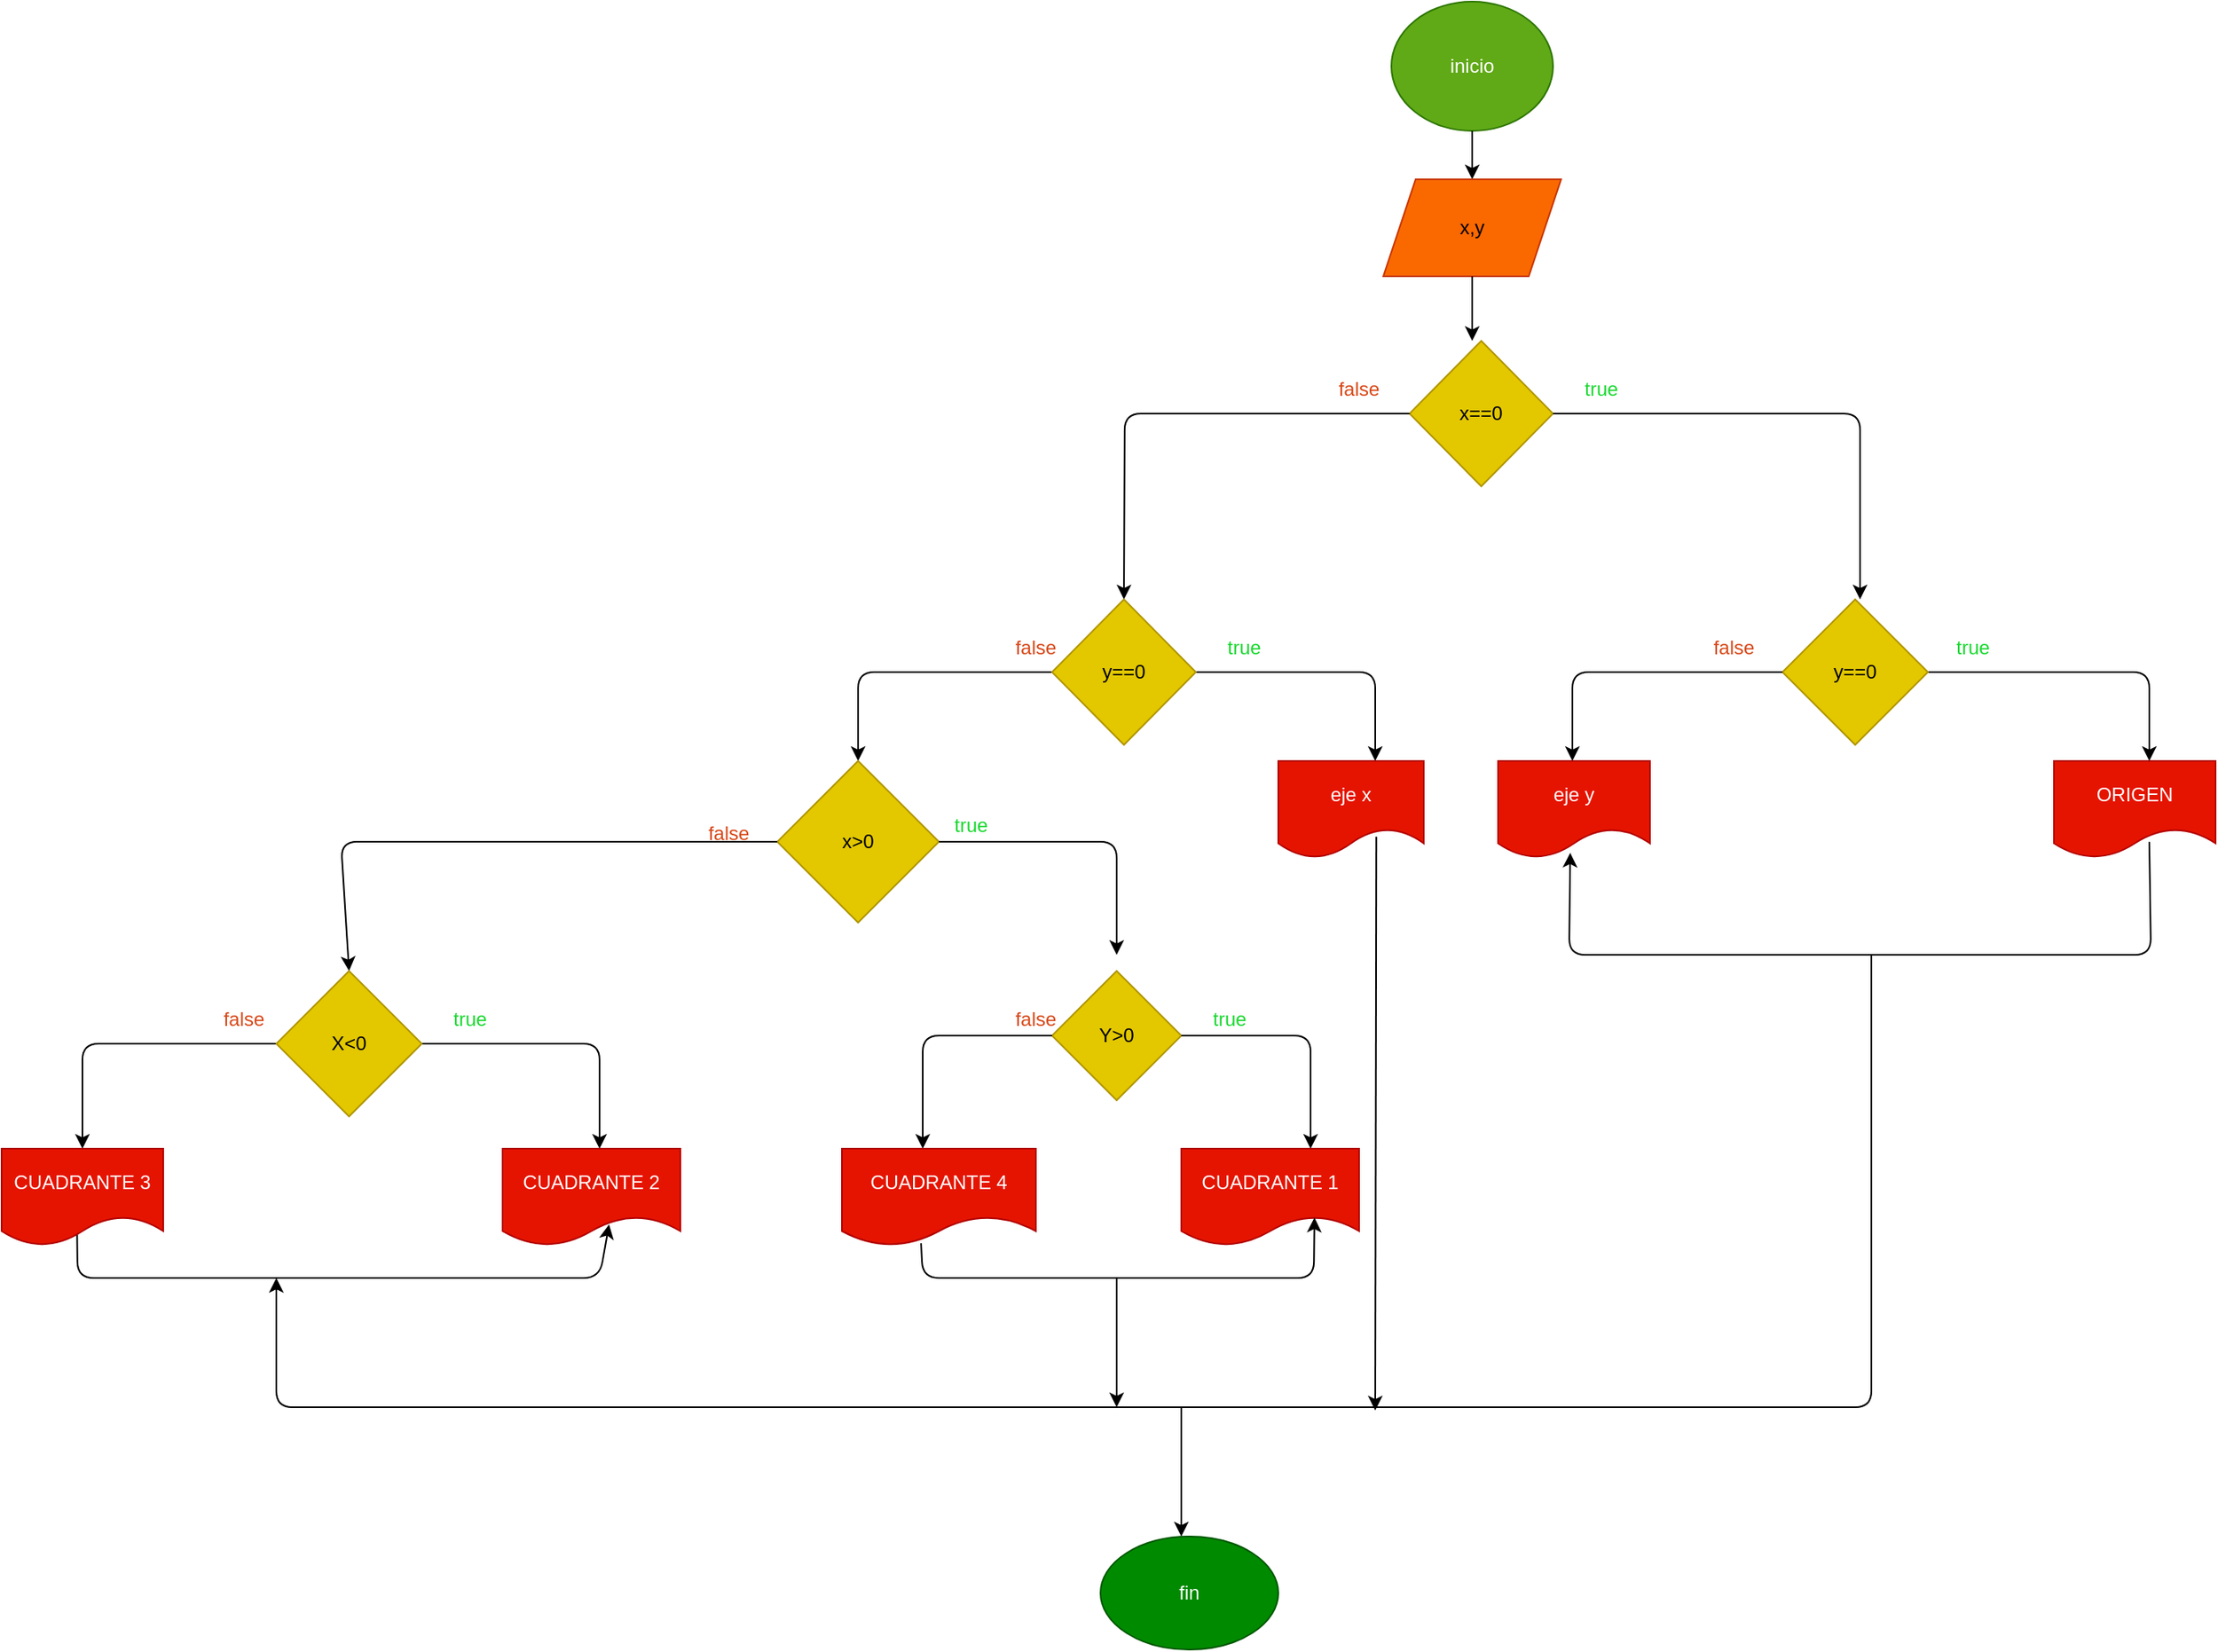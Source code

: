 <mxfile>
    <diagram id="ZbDjQzKarBm5VQ23UCQl" name="Página-1">
        <mxGraphModel dx="1261" dy="303" grid="1" gridSize="10" guides="1" tooltips="1" connect="1" arrows="1" fold="1" page="1" pageScale="1" pageWidth="827" pageHeight="1169" math="0" shadow="0">
            <root>
                <mxCell id="0"/>
                <mxCell id="1" parent="0"/>
                <mxCell id="2" value="inicio" style="ellipse;whiteSpace=wrap;html=1;fillColor=#60a917;fontColor=#ffffff;strokeColor=#2D7600;" vertex="1" parent="1">
                    <mxGeometry x="170" y="10" width="100" height="80" as="geometry"/>
                </mxCell>
                <mxCell id="4" value="" style="endArrow=classic;html=1;fontColor=#000000;exitX=0.5;exitY=1;exitDx=0;exitDy=0;" edge="1" parent="1" source="2">
                    <mxGeometry width="50" height="50" relative="1" as="geometry">
                        <mxPoint x="200" y="190" as="sourcePoint"/>
                        <mxPoint x="220" y="120" as="targetPoint"/>
                    </mxGeometry>
                </mxCell>
                <mxCell id="5" value="x,y" style="shape=parallelogram;perimeter=parallelogramPerimeter;whiteSpace=wrap;html=1;fixedSize=1;fontColor=#000000;fillColor=#fa6800;strokeColor=#C73500;" vertex="1" parent="1">
                    <mxGeometry x="165" y="120" width="110" height="60" as="geometry"/>
                </mxCell>
                <mxCell id="6" value="" style="endArrow=classic;html=1;fontColor=#000000;exitX=0.5;exitY=1;exitDx=0;exitDy=0;" edge="1" parent="1" source="5">
                    <mxGeometry width="50" height="50" relative="1" as="geometry">
                        <mxPoint x="220" y="230" as="sourcePoint"/>
                        <mxPoint x="220" y="220" as="targetPoint"/>
                    </mxGeometry>
                </mxCell>
                <mxCell id="7" value="x==0" style="rhombus;whiteSpace=wrap;html=1;fontColor=#000000;fillColor=#e3c800;strokeColor=#B09500;" vertex="1" parent="1">
                    <mxGeometry x="181.25" y="220" width="88.75" height="90" as="geometry"/>
                </mxCell>
                <mxCell id="10" value="" style="endArrow=classic;html=1;fontColor=#000000;exitX=1;exitY=0.5;exitDx=0;exitDy=0;" edge="1" parent="1" source="7">
                    <mxGeometry width="50" height="50" relative="1" as="geometry">
                        <mxPoint x="280" y="270" as="sourcePoint"/>
                        <mxPoint x="460" y="380" as="targetPoint"/>
                        <Array as="points">
                            <mxPoint x="460" y="265"/>
                        </Array>
                    </mxGeometry>
                </mxCell>
                <mxCell id="11" value="&lt;font&gt;true&lt;/font&gt;" style="text;html=1;align=center;verticalAlign=middle;whiteSpace=wrap;rounded=0;fontColor=#18d82e;" vertex="1" parent="1">
                    <mxGeometry x="270" y="240" width="60" height="20" as="geometry"/>
                </mxCell>
                <mxCell id="15" value="" style="endArrow=classic;html=1;fontColor=#18d82e;exitX=0;exitY=0.5;exitDx=0;exitDy=0;entryX=0.5;entryY=0;entryDx=0;entryDy=0;" edge="1" parent="1" target="17">
                    <mxGeometry width="50" height="50" relative="1" as="geometry">
                        <mxPoint x="181.25" y="265" as="sourcePoint"/>
                        <mxPoint y="370" as="targetPoint"/>
                        <Array as="points">
                            <mxPoint x="5" y="265"/>
                        </Array>
                    </mxGeometry>
                </mxCell>
                <mxCell id="16" value="false" style="text;html=1;strokeColor=none;fillColor=none;align=center;verticalAlign=middle;whiteSpace=wrap;rounded=0;fontColor=#d84818;" vertex="1" parent="1">
                    <mxGeometry x="120" y="235" width="60" height="30" as="geometry"/>
                </mxCell>
                <mxCell id="21" style="edgeStyle=none;html=1;exitX=1;exitY=0.5;exitDx=0;exitDy=0;fontColor=#d84818;" edge="1" parent="1" source="17">
                    <mxGeometry relative="1" as="geometry">
                        <mxPoint x="160" y="480" as="targetPoint"/>
                        <Array as="points">
                            <mxPoint x="160" y="425"/>
                        </Array>
                    </mxGeometry>
                </mxCell>
                <mxCell id="24" style="edgeStyle=none;html=1;exitX=0;exitY=0.5;exitDx=0;exitDy=0;fontColor=#d84818;" edge="1" parent="1" source="17">
                    <mxGeometry relative="1" as="geometry">
                        <mxPoint x="-160" y="480" as="targetPoint"/>
                        <Array as="points">
                            <mxPoint x="-160" y="425"/>
                        </Array>
                    </mxGeometry>
                </mxCell>
                <mxCell id="17" value="y==0" style="rhombus;whiteSpace=wrap;html=1;fontColor=#000000;fillColor=#e3c800;strokeColor=#B09500;" vertex="1" parent="1">
                    <mxGeometry x="-40" y="380" width="89" height="90" as="geometry"/>
                </mxCell>
                <mxCell id="34" style="edgeStyle=none;html=1;exitX=1;exitY=0.5;exitDx=0;exitDy=0;fontColor=#d84818;" edge="1" parent="1">
                    <mxGeometry relative="1" as="geometry">
                        <mxPoint x="639" y="480" as="targetPoint"/>
                        <mxPoint x="501" y="425" as="sourcePoint"/>
                        <Array as="points">
                            <mxPoint x="639" y="425"/>
                        </Array>
                    </mxGeometry>
                </mxCell>
                <mxCell id="31" value="y==0" style="rhombus;whiteSpace=wrap;html=1;fontColor=#000000;fillColor=#e3c800;strokeColor=#B09500;" vertex="1" parent="1">
                    <mxGeometry x="412" y="380" width="90" height="90" as="geometry"/>
                </mxCell>
                <mxCell id="32" value="" style="endArrow=classic;html=1;fontColor=#d84818;" edge="1" parent="1">
                    <mxGeometry width="50" height="50" relative="1" as="geometry">
                        <mxPoint x="412" y="425" as="sourcePoint"/>
                        <mxPoint x="282" y="480" as="targetPoint"/>
                        <Array as="points">
                            <mxPoint x="282" y="425"/>
                        </Array>
                    </mxGeometry>
                </mxCell>
                <mxCell id="35" value="eje x" style="shape=document;whiteSpace=wrap;html=1;boundedLbl=1;fontColor=#ffffff;fillColor=#e51400;strokeColor=#B20000;" vertex="1" parent="1">
                    <mxGeometry x="100" y="480" width="90" height="60" as="geometry"/>
                </mxCell>
                <mxCell id="36" value="eje y" style="shape=document;whiteSpace=wrap;html=1;boundedLbl=1;fontColor=#ffffff;fillColor=#e51400;strokeColor=#B20000;" vertex="1" parent="1">
                    <mxGeometry x="236" y="480" width="94" height="60" as="geometry"/>
                </mxCell>
                <mxCell id="39" value="x&amp;gt;0" style="rhombus;whiteSpace=wrap;html=1;fontColor=#000000;fillColor=#e3c800;strokeColor=#B09500;" vertex="1" parent="1">
                    <mxGeometry x="-210" y="480" width="100" height="100" as="geometry"/>
                </mxCell>
                <mxCell id="42" value="ORIGEN" style="shape=document;whiteSpace=wrap;html=1;boundedLbl=1;fontColor=#ffffff;fillColor=#e51400;strokeColor=#B20000;" vertex="1" parent="1">
                    <mxGeometry x="580" y="480" width="100" height="60" as="geometry"/>
                </mxCell>
                <mxCell id="43" value="" style="endArrow=classic;html=1;fontColor=#d84818;exitX=0.59;exitY=0.836;exitDx=0;exitDy=0;exitPerimeter=0;entryX=0.475;entryY=0.947;entryDx=0;entryDy=0;entryPerimeter=0;" edge="1" parent="1" source="42" target="36">
                    <mxGeometry width="50" height="50" relative="1" as="geometry">
                        <mxPoint x="450" y="600" as="sourcePoint"/>
                        <mxPoint x="270" y="600" as="targetPoint"/>
                        <Array as="points">
                            <mxPoint x="640" y="600"/>
                            <mxPoint x="280" y="600"/>
                        </Array>
                    </mxGeometry>
                </mxCell>
                <mxCell id="44" value="" style="endArrow=classic;html=1;fontColor=#d84818;" edge="1" parent="1">
                    <mxGeometry width="50" height="50" relative="1" as="geometry">
                        <mxPoint x="467" y="600" as="sourcePoint"/>
                        <mxPoint x="-520" y="800" as="targetPoint"/>
                        <Array as="points">
                            <mxPoint x="467" y="880"/>
                            <mxPoint x="-520" y="880"/>
                        </Array>
                    </mxGeometry>
                </mxCell>
                <mxCell id="45" value="" style="endArrow=classic;html=1;fontColor=#d84818;exitX=0.674;exitY=0.781;exitDx=0;exitDy=0;exitPerimeter=0;" edge="1" parent="1" source="35">
                    <mxGeometry width="50" height="50" relative="1" as="geometry">
                        <mxPoint x="130" y="590" as="sourcePoint"/>
                        <mxPoint x="160" y="882" as="targetPoint"/>
                    </mxGeometry>
                </mxCell>
                <mxCell id="46" value="" style="endArrow=classic;html=1;fontColor=#d84818;exitX=1;exitY=0.5;exitDx=0;exitDy=0;" edge="1" parent="1" source="39">
                    <mxGeometry width="50" height="50" relative="1" as="geometry">
                        <mxPoint x="-110" y="560" as="sourcePoint"/>
                        <mxPoint y="600" as="targetPoint"/>
                        <Array as="points">
                            <mxPoint y="530"/>
                        </Array>
                    </mxGeometry>
                </mxCell>
                <mxCell id="47" value="Y&amp;gt;0" style="rhombus;whiteSpace=wrap;html=1;fontColor=#000000;fillColor=#e3c800;strokeColor=#B09500;" vertex="1" parent="1">
                    <mxGeometry x="-40" y="610" width="80" height="80" as="geometry"/>
                </mxCell>
                <mxCell id="48" value="" style="endArrow=classic;html=1;fontColor=#d84818;exitX=1;exitY=0.5;exitDx=0;exitDy=0;" edge="1" parent="1" source="47">
                    <mxGeometry width="50" height="50" relative="1" as="geometry">
                        <mxPoint y="670" as="sourcePoint"/>
                        <mxPoint x="120" y="720" as="targetPoint"/>
                        <Array as="points">
                            <mxPoint x="120" y="650"/>
                        </Array>
                    </mxGeometry>
                </mxCell>
                <mxCell id="50" value="" style="endArrow=classic;html=1;fontColor=#d84818;exitX=0;exitY=0.5;exitDx=0;exitDy=0;" edge="1" parent="1" source="47">
                    <mxGeometry width="50" height="50" relative="1" as="geometry">
                        <mxPoint x="-100" y="690" as="sourcePoint"/>
                        <mxPoint x="-120" y="720" as="targetPoint"/>
                        <Array as="points">
                            <mxPoint x="-120" y="650"/>
                        </Array>
                    </mxGeometry>
                </mxCell>
                <mxCell id="51" value="CUADRANTE 4" style="shape=document;whiteSpace=wrap;html=1;boundedLbl=1;fontColor=#ffffff;fillColor=#e51400;strokeColor=#B20000;" vertex="1" parent="1">
                    <mxGeometry x="-170" y="720" width="120" height="60" as="geometry"/>
                </mxCell>
                <mxCell id="52" value="CUADRANTE 1" style="shape=document;whiteSpace=wrap;html=1;boundedLbl=1;fontColor=#ffffff;fillColor=#e51400;strokeColor=#B20000;" vertex="1" parent="1">
                    <mxGeometry x="40" y="720" width="110" height="60" as="geometry"/>
                </mxCell>
                <mxCell id="53" value="" style="endArrow=classic;html=1;fontColor=#d84818;exitX=0;exitY=0.5;exitDx=0;exitDy=0;entryX=0.5;entryY=0;entryDx=0;entryDy=0;" edge="1" parent="1" source="39" target="55">
                    <mxGeometry width="50" height="50" relative="1" as="geometry">
                        <mxPoint x="-367" y="530" as="sourcePoint"/>
                        <mxPoint x="-480" y="600" as="targetPoint"/>
                        <Array as="points">
                            <mxPoint x="-480" y="530"/>
                        </Array>
                    </mxGeometry>
                </mxCell>
                <mxCell id="58" style="edgeStyle=none;html=1;exitX=1;exitY=0.5;exitDx=0;exitDy=0;fontColor=#d84818;" edge="1" parent="1" source="55">
                    <mxGeometry relative="1" as="geometry">
                        <mxPoint x="-320" y="720" as="targetPoint"/>
                        <Array as="points">
                            <mxPoint x="-320" y="655"/>
                        </Array>
                    </mxGeometry>
                </mxCell>
                <mxCell id="62" style="edgeStyle=none;html=1;exitX=0;exitY=0.5;exitDx=0;exitDy=0;fontColor=#d84818;" edge="1" parent="1" source="55">
                    <mxGeometry relative="1" as="geometry">
                        <mxPoint x="-640" y="720" as="targetPoint"/>
                        <Array as="points">
                            <mxPoint x="-640" y="655"/>
                        </Array>
                    </mxGeometry>
                </mxCell>
                <mxCell id="55" value="X&amp;lt;0" style="rhombus;whiteSpace=wrap;html=1;fontColor=#000000;fillColor=#e3c800;strokeColor=#B09500;" vertex="1" parent="1">
                    <mxGeometry x="-520" y="610" width="90" height="90" as="geometry"/>
                </mxCell>
                <mxCell id="67" style="edgeStyle=none;html=1;fontColor=#d84818;exitX=0.457;exitY=0.864;exitDx=0;exitDy=0;exitPerimeter=0;entryX=0.59;entryY=0.781;entryDx=0;entryDy=0;entryPerimeter=0;" edge="1" parent="1">
                    <mxGeometry relative="1" as="geometry">
                        <mxPoint x="-314.1" y="766.86" as="targetPoint"/>
                        <mxPoint x="-643.3" y="771.84" as="sourcePoint"/>
                        <Array as="points">
                            <mxPoint x="-643" y="800"/>
                            <mxPoint x="-499" y="800"/>
                            <mxPoint x="-320" y="800"/>
                        </Array>
                    </mxGeometry>
                </mxCell>
                <mxCell id="63" value="CUADRANTE 3" style="shape=document;whiteSpace=wrap;html=1;boundedLbl=1;fontColor=#ffffff;fillColor=#e51400;strokeColor=#B20000;" vertex="1" parent="1">
                    <mxGeometry x="-690" y="720" width="100" height="60" as="geometry"/>
                </mxCell>
                <mxCell id="64" value="CUADRANTE 2" style="shape=document;whiteSpace=wrap;html=1;boundedLbl=1;fontColor=#ffffff;fillColor=#e51400;strokeColor=#B20000;" vertex="1" parent="1">
                    <mxGeometry x="-380" y="720" width="110" height="60" as="geometry"/>
                </mxCell>
                <mxCell id="68" value="" style="endArrow=classic;html=1;fontColor=#d84818;exitX=0.408;exitY=0.975;exitDx=0;exitDy=0;exitPerimeter=0;entryX=0.749;entryY=0.711;entryDx=0;entryDy=0;entryPerimeter=0;" edge="1" parent="1" source="51" target="52">
                    <mxGeometry width="50" height="50" relative="1" as="geometry">
                        <mxPoint x="-160" y="810" as="sourcePoint"/>
                        <mxPoint x="130" y="890" as="targetPoint"/>
                        <Array as="points">
                            <mxPoint x="-120" y="800"/>
                            <mxPoint y="800"/>
                            <mxPoint x="122" y="800"/>
                        </Array>
                    </mxGeometry>
                </mxCell>
                <mxCell id="69" value="" style="endArrow=classic;html=1;fontColor=#d84818;" edge="1" parent="1">
                    <mxGeometry width="50" height="50" relative="1" as="geometry">
                        <mxPoint y="800" as="sourcePoint"/>
                        <mxPoint y="880" as="targetPoint"/>
                    </mxGeometry>
                </mxCell>
                <mxCell id="70" value="" style="endArrow=classic;html=1;fontColor=#d84818;" edge="1" parent="1">
                    <mxGeometry width="50" height="50" relative="1" as="geometry">
                        <mxPoint x="40" y="880" as="sourcePoint"/>
                        <mxPoint x="40" y="960" as="targetPoint"/>
                    </mxGeometry>
                </mxCell>
                <mxCell id="71" value="fin" style="ellipse;whiteSpace=wrap;html=1;fontColor=#ffffff;fillColor=#008a00;strokeColor=#005700;" vertex="1" parent="1">
                    <mxGeometry x="-10" y="960" width="110" height="70" as="geometry"/>
                </mxCell>
                <mxCell id="72" value="&lt;font&gt;true&lt;/font&gt;" style="text;html=1;align=center;verticalAlign=middle;whiteSpace=wrap;rounded=0;fontColor=#18d82e;" vertex="1" parent="1">
                    <mxGeometry x="500" y="400" width="60" height="20" as="geometry"/>
                </mxCell>
                <mxCell id="73" value="&lt;font&gt;true&lt;/font&gt;" style="text;html=1;align=center;verticalAlign=middle;whiteSpace=wrap;rounded=0;fontColor=#18d82e;" vertex="1" parent="1">
                    <mxGeometry x="49" y="400" width="60" height="20" as="geometry"/>
                </mxCell>
                <mxCell id="74" value="&lt;font&gt;true&lt;/font&gt;" style="text;html=1;align=center;verticalAlign=middle;whiteSpace=wrap;rounded=0;fontColor=#18d82e;" vertex="1" parent="1">
                    <mxGeometry x="-120" y="510" width="60" height="20" as="geometry"/>
                </mxCell>
                <mxCell id="75" value="&lt;font&gt;true&lt;/font&gt;" style="text;html=1;align=center;verticalAlign=middle;whiteSpace=wrap;rounded=0;fontColor=#18d82e;" vertex="1" parent="1">
                    <mxGeometry x="40" y="630" width="60" height="20" as="geometry"/>
                </mxCell>
                <mxCell id="76" value="&lt;font&gt;true&lt;/font&gt;" style="text;html=1;align=center;verticalAlign=middle;whiteSpace=wrap;rounded=0;fontColor=#18d82e;" vertex="1" parent="1">
                    <mxGeometry x="-430" y="630" width="60" height="20" as="geometry"/>
                </mxCell>
                <mxCell id="77" value="false" style="text;html=1;strokeColor=none;fillColor=none;align=center;verticalAlign=middle;whiteSpace=wrap;rounded=0;fontColor=#d84818;" vertex="1" parent="1">
                    <mxGeometry x="352" y="395" width="60" height="30" as="geometry"/>
                </mxCell>
                <mxCell id="78" value="false" style="text;html=1;strokeColor=none;fillColor=none;align=center;verticalAlign=middle;whiteSpace=wrap;rounded=0;fontColor=#d84818;" vertex="1" parent="1">
                    <mxGeometry x="-80" y="395" width="60" height="30" as="geometry"/>
                </mxCell>
                <mxCell id="79" value="false" style="text;html=1;strokeColor=none;fillColor=none;align=center;verticalAlign=middle;whiteSpace=wrap;rounded=0;fontColor=#d84818;" vertex="1" parent="1">
                    <mxGeometry x="-270" y="510" width="60" height="30" as="geometry"/>
                </mxCell>
                <mxCell id="80" value="false" style="text;html=1;strokeColor=none;fillColor=none;align=center;verticalAlign=middle;whiteSpace=wrap;rounded=0;fontColor=#d84818;" vertex="1" parent="1">
                    <mxGeometry x="-80" y="625" width="60" height="30" as="geometry"/>
                </mxCell>
                <mxCell id="82" value="false" style="text;html=1;strokeColor=none;fillColor=none;align=center;verticalAlign=middle;whiteSpace=wrap;rounded=0;fontColor=#d84818;" vertex="1" parent="1">
                    <mxGeometry x="-570" y="625" width="60" height="30" as="geometry"/>
                </mxCell>
            </root>
        </mxGraphModel>
    </diagram>
</mxfile>